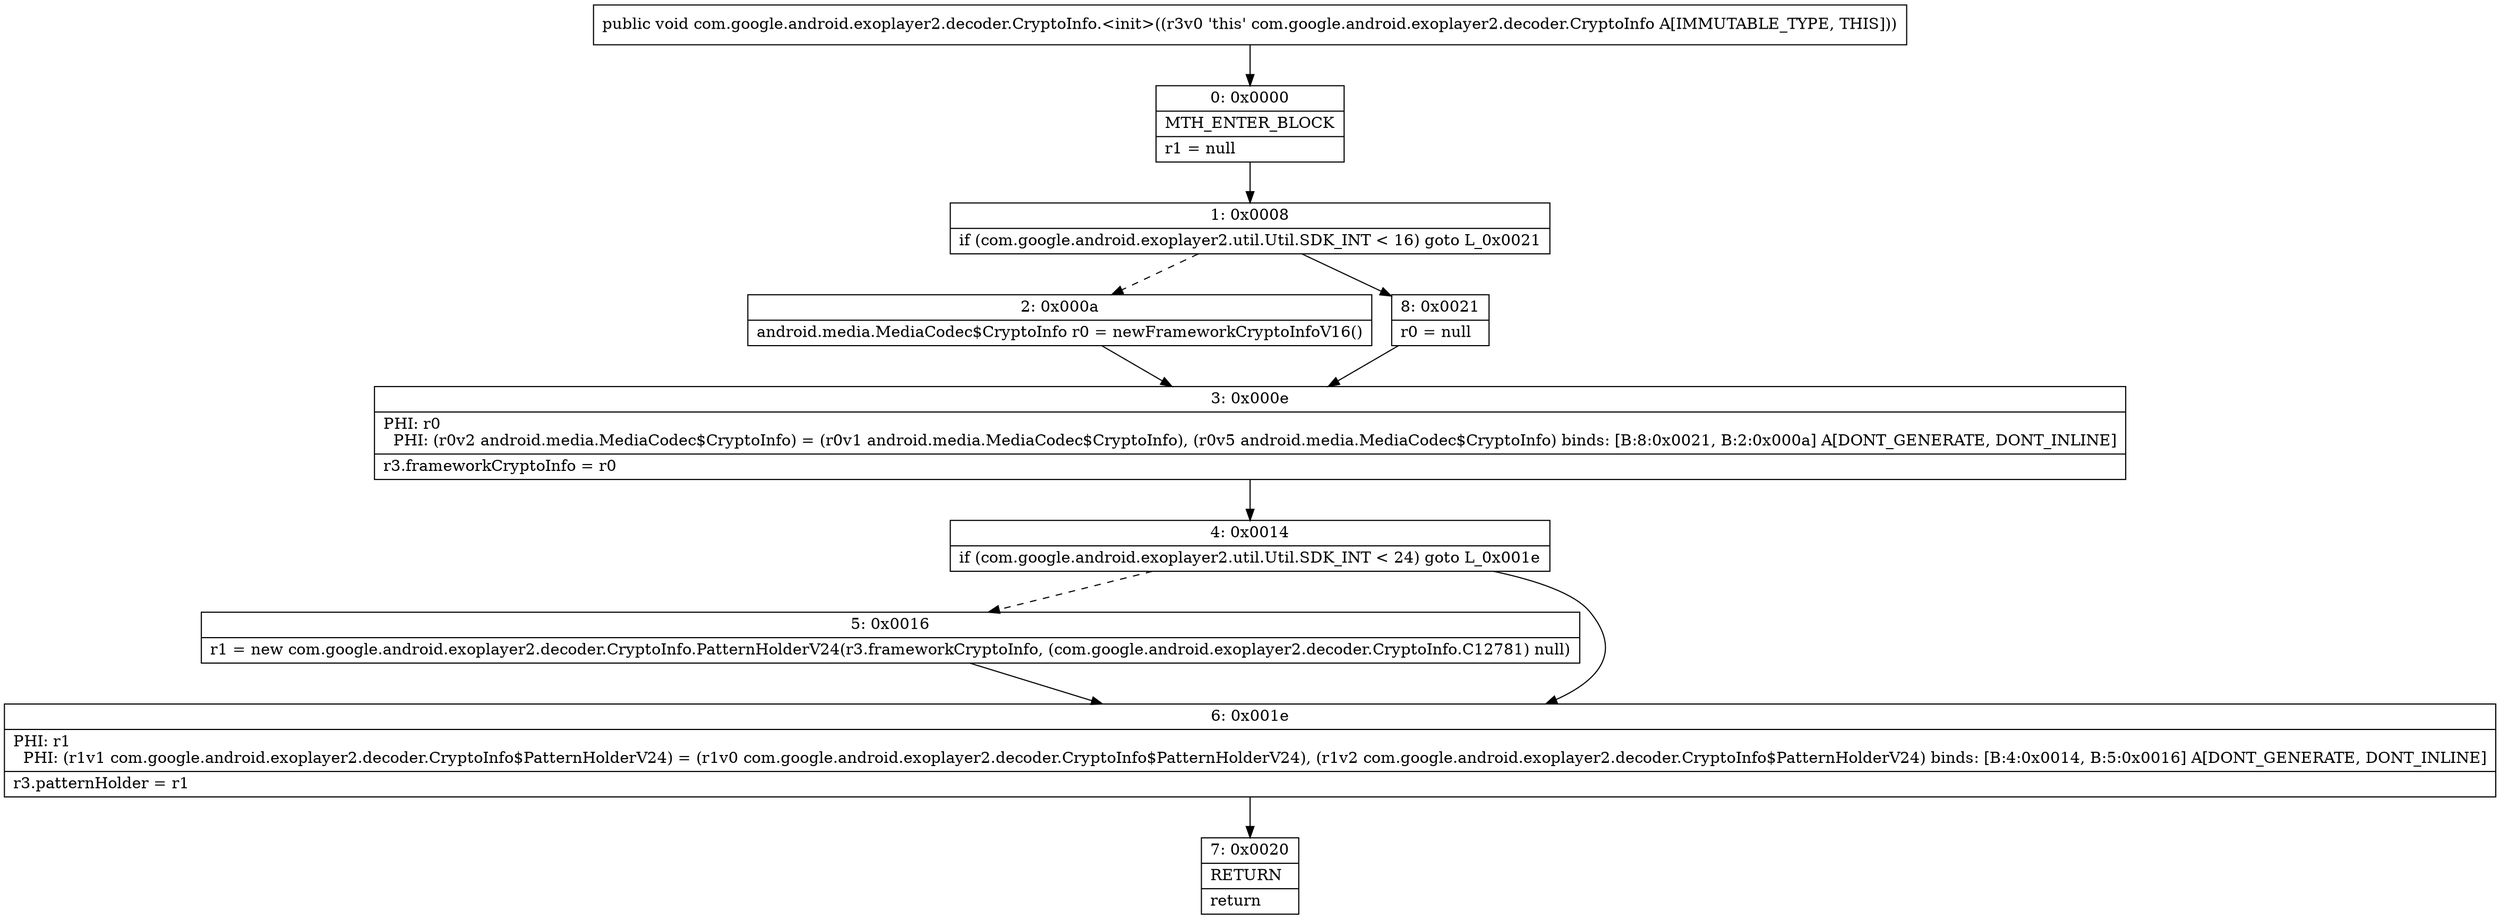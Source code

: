 digraph "CFG forcom.google.android.exoplayer2.decoder.CryptoInfo.\<init\>()V" {
Node_0 [shape=record,label="{0\:\ 0x0000|MTH_ENTER_BLOCK\l|r1 = null\l}"];
Node_1 [shape=record,label="{1\:\ 0x0008|if (com.google.android.exoplayer2.util.Util.SDK_INT \< 16) goto L_0x0021\l}"];
Node_2 [shape=record,label="{2\:\ 0x000a|android.media.MediaCodec$CryptoInfo r0 = newFrameworkCryptoInfoV16()\l}"];
Node_3 [shape=record,label="{3\:\ 0x000e|PHI: r0 \l  PHI: (r0v2 android.media.MediaCodec$CryptoInfo) = (r0v1 android.media.MediaCodec$CryptoInfo), (r0v5 android.media.MediaCodec$CryptoInfo) binds: [B:8:0x0021, B:2:0x000a] A[DONT_GENERATE, DONT_INLINE]\l|r3.frameworkCryptoInfo = r0\l}"];
Node_4 [shape=record,label="{4\:\ 0x0014|if (com.google.android.exoplayer2.util.Util.SDK_INT \< 24) goto L_0x001e\l}"];
Node_5 [shape=record,label="{5\:\ 0x0016|r1 = new com.google.android.exoplayer2.decoder.CryptoInfo.PatternHolderV24(r3.frameworkCryptoInfo, (com.google.android.exoplayer2.decoder.CryptoInfo.C12781) null)\l}"];
Node_6 [shape=record,label="{6\:\ 0x001e|PHI: r1 \l  PHI: (r1v1 com.google.android.exoplayer2.decoder.CryptoInfo$PatternHolderV24) = (r1v0 com.google.android.exoplayer2.decoder.CryptoInfo$PatternHolderV24), (r1v2 com.google.android.exoplayer2.decoder.CryptoInfo$PatternHolderV24) binds: [B:4:0x0014, B:5:0x0016] A[DONT_GENERATE, DONT_INLINE]\l|r3.patternHolder = r1\l}"];
Node_7 [shape=record,label="{7\:\ 0x0020|RETURN\l|return\l}"];
Node_8 [shape=record,label="{8\:\ 0x0021|r0 = null\l}"];
MethodNode[shape=record,label="{public void com.google.android.exoplayer2.decoder.CryptoInfo.\<init\>((r3v0 'this' com.google.android.exoplayer2.decoder.CryptoInfo A[IMMUTABLE_TYPE, THIS])) }"];
MethodNode -> Node_0;
Node_0 -> Node_1;
Node_1 -> Node_2[style=dashed];
Node_1 -> Node_8;
Node_2 -> Node_3;
Node_3 -> Node_4;
Node_4 -> Node_5[style=dashed];
Node_4 -> Node_6;
Node_5 -> Node_6;
Node_6 -> Node_7;
Node_8 -> Node_3;
}

